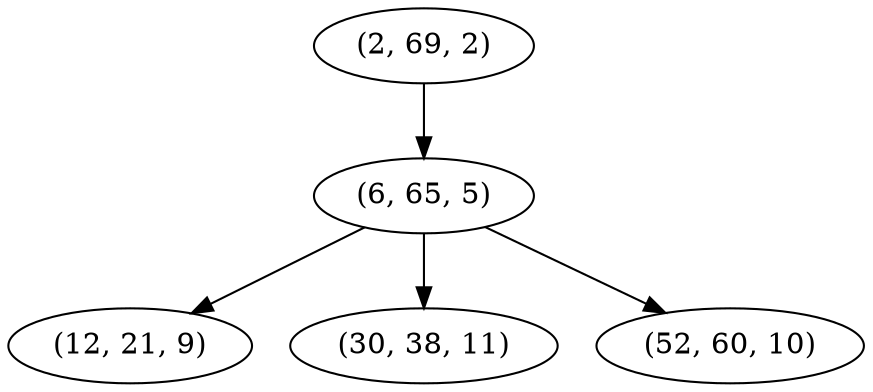 digraph tree {
    "(2, 69, 2)";
    "(6, 65, 5)";
    "(12, 21, 9)";
    "(30, 38, 11)";
    "(52, 60, 10)";
    "(2, 69, 2)" -> "(6, 65, 5)";
    "(6, 65, 5)" -> "(12, 21, 9)";
    "(6, 65, 5)" -> "(30, 38, 11)";
    "(6, 65, 5)" -> "(52, 60, 10)";
}
